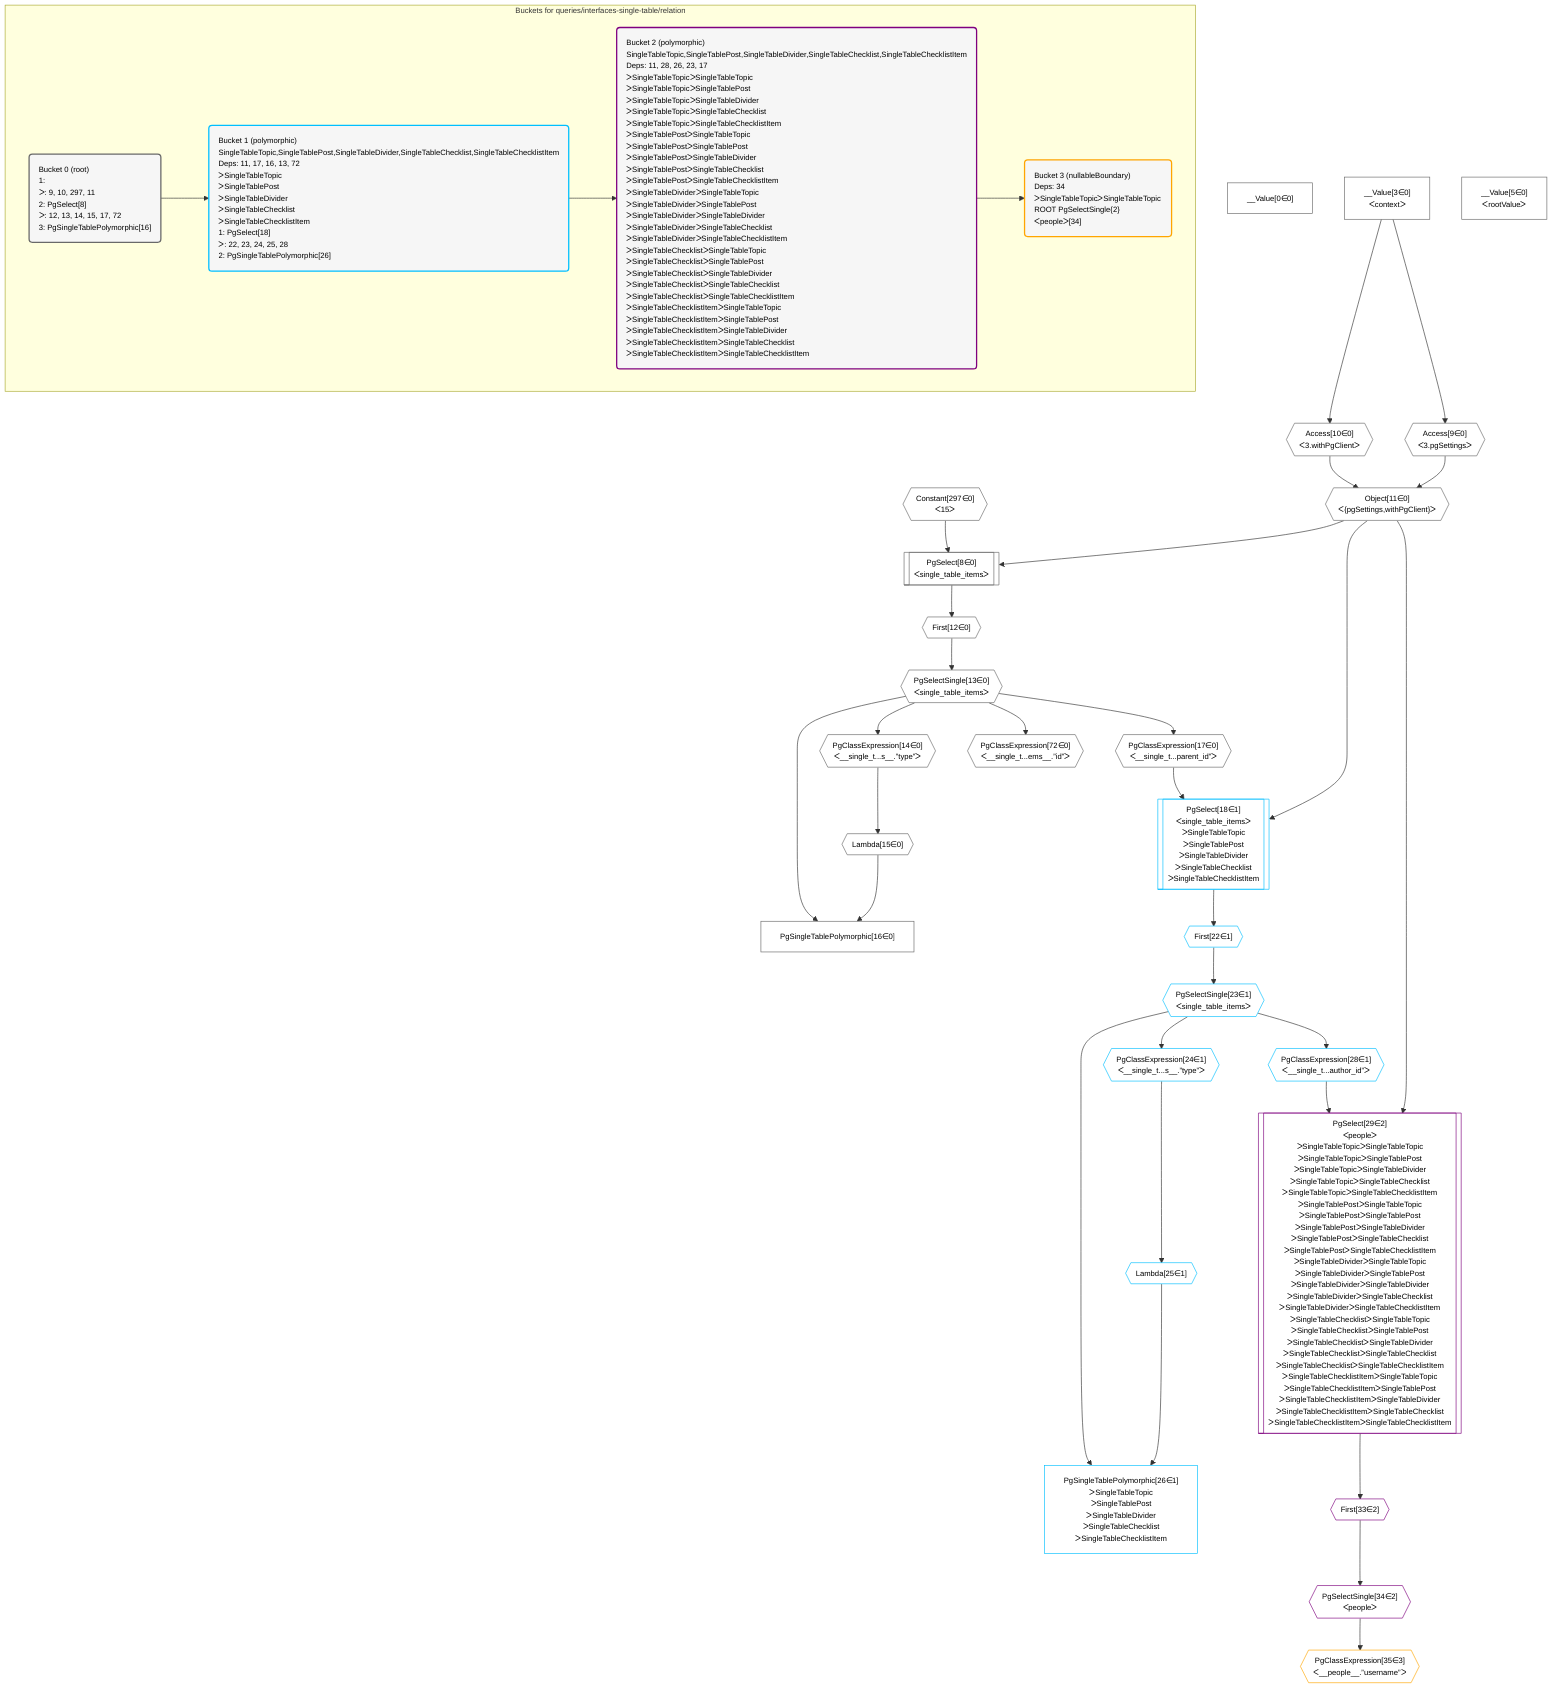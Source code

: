 %%{init: {'themeVariables': { 'fontSize': '12px'}}}%%
graph TD
    classDef path fill:#eee,stroke:#000,color:#000
    classDef plan fill:#fff,stroke-width:1px,color:#000
    classDef itemplan fill:#fff,stroke-width:2px,color:#000
    classDef unbatchedplan fill:#dff,stroke-width:1px,color:#000
    classDef sideeffectplan fill:#fcc,stroke-width:2px,color:#000
    classDef bucket fill:#f6f6f6,color:#000,stroke-width:2px,text-align:left


    %% define steps
    __Value0["__Value[0∈0]"]:::plan
    __Value3["__Value[3∈0]<br />ᐸcontextᐳ"]:::plan
    __Value5["__Value[5∈0]<br />ᐸrootValueᐳ"]:::plan
    Access9{{"Access[9∈0]<br />ᐸ3.pgSettingsᐳ"}}:::plan
    Access10{{"Access[10∈0]<br />ᐸ3.withPgClientᐳ"}}:::plan
    Object11{{"Object[11∈0]<br />ᐸ{pgSettings,withPgClient}ᐳ"}}:::plan
    Constant297{{"Constant[297∈0]<br />ᐸ15ᐳ"}}:::plan
    PgSelect8[["PgSelect[8∈0]<br />ᐸsingle_table_itemsᐳ"]]:::plan
    First12{{"First[12∈0]"}}:::plan
    PgSelectSingle13{{"PgSelectSingle[13∈0]<br />ᐸsingle_table_itemsᐳ"}}:::plan
    PgClassExpression14{{"PgClassExpression[14∈0]<br />ᐸ__single_t...s__.”type”ᐳ"}}:::plan
    Lambda15{{"Lambda[15∈0]"}}:::plan
    PgSingleTablePolymorphic16["PgSingleTablePolymorphic[16∈0]"]:::plan
    PgClassExpression17{{"PgClassExpression[17∈0]<br />ᐸ__single_t...parent_id”ᐳ"}}:::plan
    PgSelect18[["PgSelect[18∈1]<br />ᐸsingle_table_itemsᐳ<br />ᐳSingleTableTopic<br />ᐳSingleTablePost<br />ᐳSingleTableDivider<br />ᐳSingleTableChecklist<br />ᐳSingleTableChecklistItem"]]:::plan
    First22{{"First[22∈1]"}}:::plan
    PgSelectSingle23{{"PgSelectSingle[23∈1]<br />ᐸsingle_table_itemsᐳ"}}:::plan
    PgClassExpression24{{"PgClassExpression[24∈1]<br />ᐸ__single_t...s__.”type”ᐳ"}}:::plan
    Lambda25{{"Lambda[25∈1]"}}:::plan
    PgSingleTablePolymorphic26["PgSingleTablePolymorphic[26∈1]<br />ᐳSingleTableTopic<br />ᐳSingleTablePost<br />ᐳSingleTableDivider<br />ᐳSingleTableChecklist<br />ᐳSingleTableChecklistItem"]:::plan
    PgClassExpression28{{"PgClassExpression[28∈1]<br />ᐸ__single_t...author_id”ᐳ"}}:::plan
    PgSelect29[["PgSelect[29∈2]<br />ᐸpeopleᐳ<br />ᐳSingleTableTopicᐳSingleTableTopic<br />ᐳSingleTableTopicᐳSingleTablePost<br />ᐳSingleTableTopicᐳSingleTableDivider<br />ᐳSingleTableTopicᐳSingleTableChecklist<br />ᐳSingleTableTopicᐳSingleTableChecklistItem<br />ᐳSingleTablePostᐳSingleTableTopic<br />ᐳSingleTablePostᐳSingleTablePost<br />ᐳSingleTablePostᐳSingleTableDivider<br />ᐳSingleTablePostᐳSingleTableChecklist<br />ᐳSingleTablePostᐳSingleTableChecklistItem<br />ᐳSingleTableDividerᐳSingleTableTopic<br />ᐳSingleTableDividerᐳSingleTablePost<br />ᐳSingleTableDividerᐳSingleTableDivider<br />ᐳSingleTableDividerᐳSingleTableChecklist<br />ᐳSingleTableDividerᐳSingleTableChecklistItem<br />ᐳSingleTableChecklistᐳSingleTableTopic<br />ᐳSingleTableChecklistᐳSingleTablePost<br />ᐳSingleTableChecklistᐳSingleTableDivider<br />ᐳSingleTableChecklistᐳSingleTableChecklist<br />ᐳSingleTableChecklistᐳSingleTableChecklistItem<br />ᐳSingleTableChecklistItemᐳSingleTableTopic<br />ᐳSingleTableChecklistItemᐳSingleTablePost<br />ᐳSingleTableChecklistItemᐳSingleTableDivider<br />ᐳSingleTableChecklistItemᐳSingleTableChecklist<br />ᐳSingleTableChecklistItemᐳSingleTableChecklistItem"]]:::plan
    First33{{"First[33∈2]"}}:::plan
    PgSelectSingle34{{"PgSelectSingle[34∈2]<br />ᐸpeopleᐳ"}}:::plan
    PgClassExpression35{{"PgClassExpression[35∈3]<br />ᐸ__people__.”username”ᐳ"}}:::plan
    PgClassExpression72{{"PgClassExpression[72∈0]<br />ᐸ__single_t...ems__.”id”ᐳ"}}:::plan

    %% plan dependencies
    __Value3 --> Access9
    __Value3 --> Access10
    Access9 & Access10 --> Object11
    Object11 & Constant297 --> PgSelect8
    PgSelect8 --> First12
    First12 --> PgSelectSingle13
    PgSelectSingle13 --> PgClassExpression14
    PgClassExpression14 --> Lambda15
    Lambda15 & PgSelectSingle13 --> PgSingleTablePolymorphic16
    PgSelectSingle13 --> PgClassExpression17
    Object11 & PgClassExpression17 --> PgSelect18
    PgSelect18 --> First22
    First22 --> PgSelectSingle23
    PgSelectSingle23 --> PgClassExpression24
    PgClassExpression24 --> Lambda25
    Lambda25 & PgSelectSingle23 --> PgSingleTablePolymorphic26
    PgSelectSingle23 --> PgClassExpression28
    Object11 & PgClassExpression28 --> PgSelect29
    PgSelect29 --> First33
    First33 --> PgSelectSingle34
    PgSelectSingle34 --> PgClassExpression35
    PgSelectSingle13 --> PgClassExpression72

    subgraph "Buckets for queries/interfaces-single-table/relation"
    Bucket0("Bucket 0 (root)<br />1: <br />ᐳ: 9, 10, 297, 11<br />2: PgSelect[8]<br />ᐳ: 12, 13, 14, 15, 17, 72<br />3: PgSingleTablePolymorphic[16]"):::bucket
    classDef bucket0 stroke:#696969
    class Bucket0,__Value0,__Value3,__Value5,PgSelect8,Access9,Access10,Object11,First12,PgSelectSingle13,PgClassExpression14,Lambda15,PgSingleTablePolymorphic16,PgClassExpression17,PgClassExpression72,Constant297 bucket0
    Bucket1("Bucket 1 (polymorphic)<br />SingleTableTopic,SingleTablePost,SingleTableDivider,SingleTableChecklist,SingleTableChecklistItem<br />Deps: 11, 17, 16, 13, 72<br />ᐳSingleTableTopic<br />ᐳSingleTablePost<br />ᐳSingleTableDivider<br />ᐳSingleTableChecklist<br />ᐳSingleTableChecklistItem<br />1: PgSelect[18]<br />ᐳ: 22, 23, 24, 25, 28<br />2: PgSingleTablePolymorphic[26]"):::bucket
    classDef bucket1 stroke:#00bfff
    class Bucket1,PgSelect18,First22,PgSelectSingle23,PgClassExpression24,Lambda25,PgSingleTablePolymorphic26,PgClassExpression28 bucket1
    Bucket2("Bucket 2 (polymorphic)<br />SingleTableTopic,SingleTablePost,SingleTableDivider,SingleTableChecklist,SingleTableChecklistItem<br />Deps: 11, 28, 26, 23, 17<br />ᐳSingleTableTopicᐳSingleTableTopic<br />ᐳSingleTableTopicᐳSingleTablePost<br />ᐳSingleTableTopicᐳSingleTableDivider<br />ᐳSingleTableTopicᐳSingleTableChecklist<br />ᐳSingleTableTopicᐳSingleTableChecklistItem<br />ᐳSingleTablePostᐳSingleTableTopic<br />ᐳSingleTablePostᐳSingleTablePost<br />ᐳSingleTablePostᐳSingleTableDivider<br />ᐳSingleTablePostᐳSingleTableChecklist<br />ᐳSingleTablePostᐳSingleTableChecklistItem<br />ᐳSingleTableDividerᐳSingleTableTopic<br />ᐳSingleTableDividerᐳSingleTablePost<br />ᐳSingleTableDividerᐳSingleTableDivider<br />ᐳSingleTableDividerᐳSingleTableChecklist<br />ᐳSingleTableDividerᐳSingleTableChecklistItem<br />ᐳSingleTableChecklistᐳSingleTableTopic<br />ᐳSingleTableChecklistᐳSingleTablePost<br />ᐳSingleTableChecklistᐳSingleTableDivider<br />ᐳSingleTableChecklistᐳSingleTableChecklist<br />ᐳSingleTableChecklistᐳSingleTableChecklistItem<br />ᐳSingleTableChecklistItemᐳSingleTableTopic<br />ᐳSingleTableChecklistItemᐳSingleTablePost<br />ᐳSingleTableChecklistItemᐳSingleTableDivider<br />ᐳSingleTableChecklistItemᐳSingleTableChecklist<br />ᐳSingleTableChecklistItemᐳSingleTableChecklistItem"):::bucket
    classDef bucket2 stroke:#7f007f
    class Bucket2,PgSelect29,First33,PgSelectSingle34 bucket2
    Bucket3("Bucket 3 (nullableBoundary)<br />Deps: 34<br />ᐳSingleTableTopicᐳSingleTableTopic<br />ROOT PgSelectSingle{2}ᐸpeopleᐳ[34]"):::bucket
    classDef bucket3 stroke:#ffa500
    class Bucket3,PgClassExpression35 bucket3
    Bucket0 --> Bucket1
    Bucket1 --> Bucket2
    Bucket2 --> Bucket3
    end